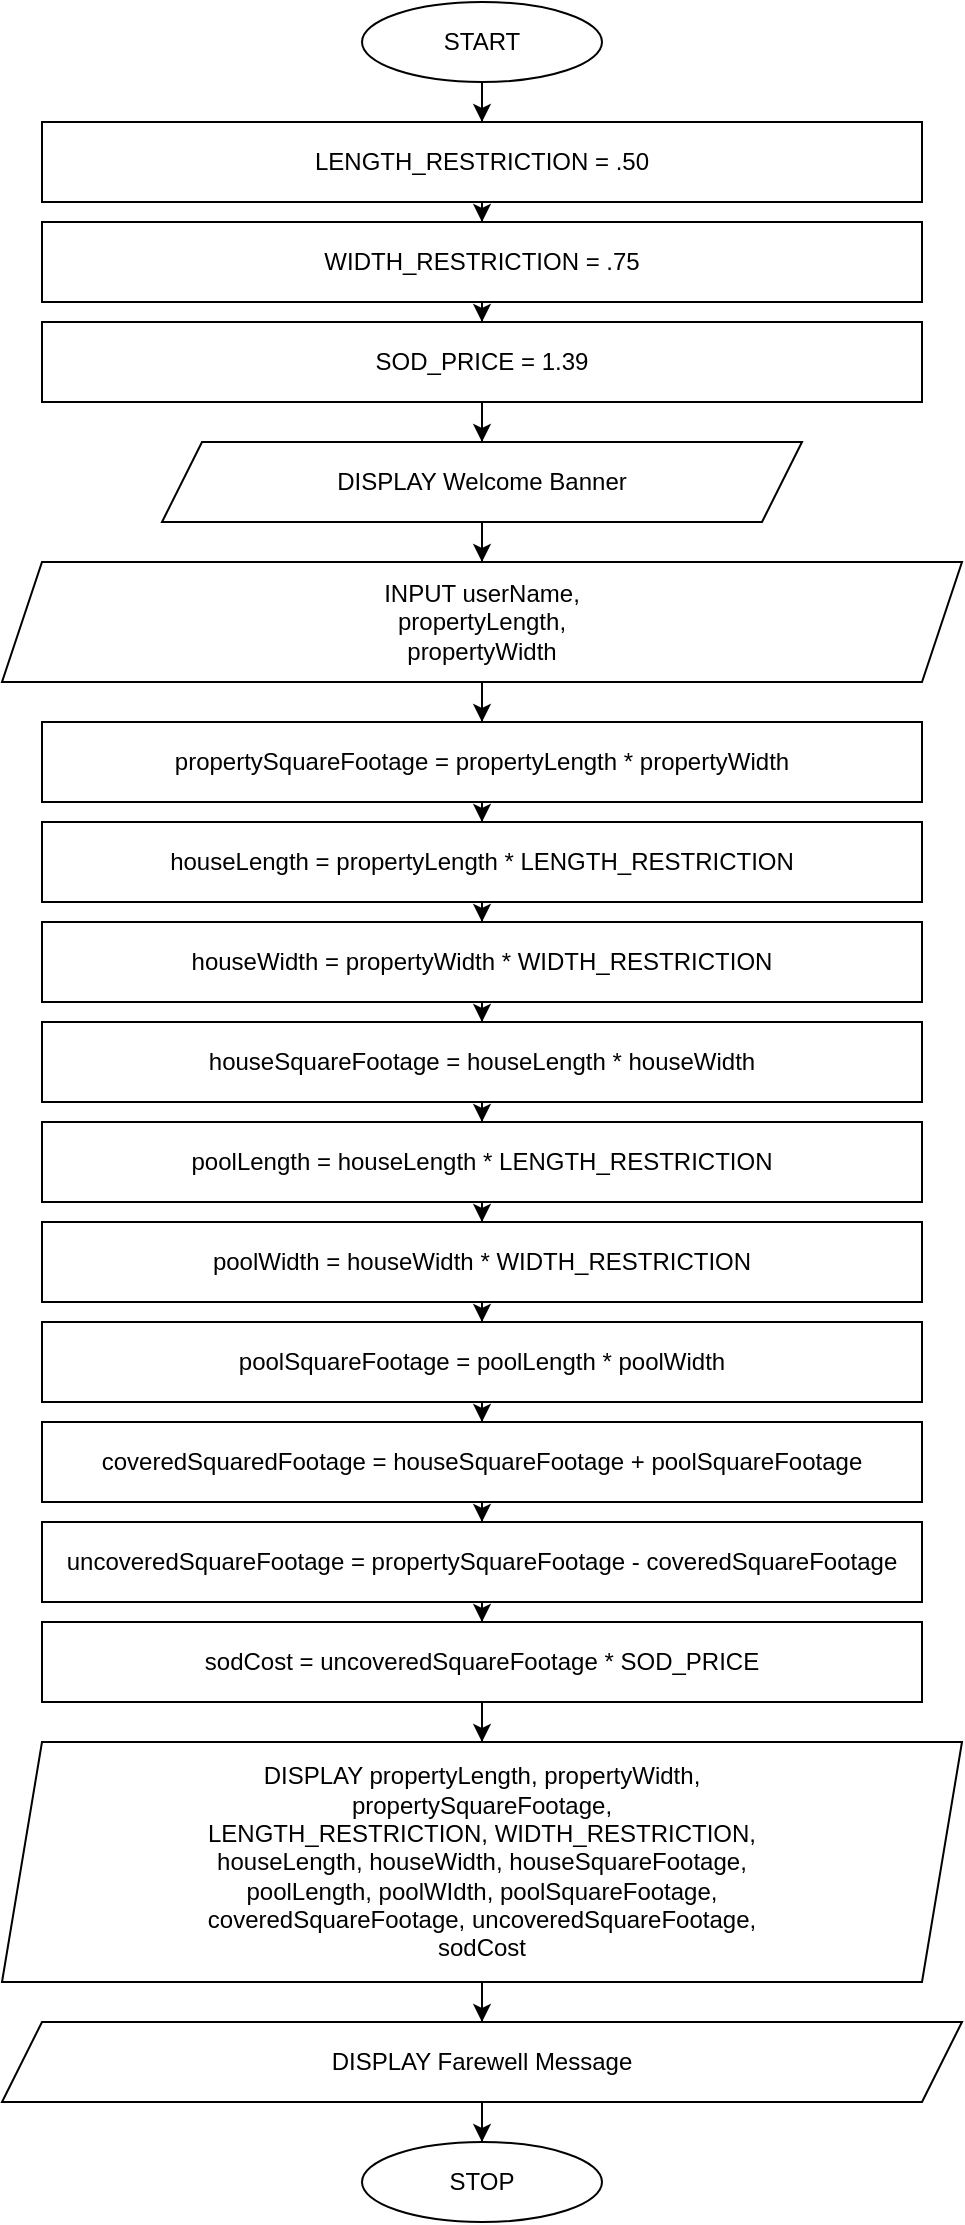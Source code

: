 <mxfile version="14.1.8" type="device"><diagram id="1nVgxPc5fnZfuZbtuvz5" name="Page-1"><mxGraphModel dx="564" dy="745" grid="1" gridSize="10" guides="1" tooltips="1" connect="1" arrows="1" fold="1" page="1" pageScale="1" pageWidth="850" pageHeight="1500" math="0" shadow="0"><root><mxCell id="0"/><mxCell id="1" parent="0"/><mxCell id="0bNxrpL9gSqp0_XnhmTL-21" value="" style="edgeStyle=orthogonalEdgeStyle;rounded=0;orthogonalLoop=1;jettySize=auto;html=1;" edge="1" parent="1" source="VjmEk7ofNxq53F_EACHH-20" target="0bNxrpL9gSqp0_XnhmTL-2"><mxGeometry relative="1" as="geometry"/></mxCell><mxCell id="VjmEk7ofNxq53F_EACHH-20" value="START" style="ellipse;whiteSpace=wrap;html=1;" parent="1" vertex="1"><mxGeometry x="360" y="40" width="120" height="40" as="geometry"/></mxCell><mxCell id="0bNxrpL9gSqp0_XnhmTL-5" value="" style="edgeStyle=orthogonalEdgeStyle;rounded=0;orthogonalLoop=1;jettySize=auto;html=1;entryX=0.5;entryY=0;entryDx=0;entryDy=0;" edge="1" parent="1" source="0bNxrpL9gSqp0_XnhmTL-2" target="0bNxrpL9gSqp0_XnhmTL-3"><mxGeometry relative="1" as="geometry"/></mxCell><mxCell id="0bNxrpL9gSqp0_XnhmTL-2" value="LENGTH_RESTRICTION = .50" style="whiteSpace=wrap;html=1;rounded=1;arcSize=0;" vertex="1" parent="1"><mxGeometry x="200" y="100" width="440" height="40" as="geometry"/></mxCell><mxCell id="0bNxrpL9gSqp0_XnhmTL-6" value="" style="edgeStyle=orthogonalEdgeStyle;rounded=0;orthogonalLoop=1;jettySize=auto;html=1;" edge="1" parent="1" source="0bNxrpL9gSqp0_XnhmTL-3" target="0bNxrpL9gSqp0_XnhmTL-4"><mxGeometry relative="1" as="geometry"/></mxCell><mxCell id="0bNxrpL9gSqp0_XnhmTL-3" value="WIDTH_RESTRICTION = .75" style="whiteSpace=wrap;html=1;rounded=1;arcSize=0;" vertex="1" parent="1"><mxGeometry x="200" y="150" width="440" height="40" as="geometry"/></mxCell><mxCell id="0bNxrpL9gSqp0_XnhmTL-23" value="" style="edgeStyle=orthogonalEdgeStyle;rounded=0;orthogonalLoop=1;jettySize=auto;html=1;" edge="1" parent="1" source="0bNxrpL9gSqp0_XnhmTL-4" target="0bNxrpL9gSqp0_XnhmTL-22"><mxGeometry relative="1" as="geometry"/></mxCell><mxCell id="0bNxrpL9gSqp0_XnhmTL-4" value="SOD_PRICE = 1.39" style="whiteSpace=wrap;html=1;rounded=1;arcSize=0;" vertex="1" parent="1"><mxGeometry x="200" y="200" width="440" height="40" as="geometry"/></mxCell><mxCell id="0bNxrpL9gSqp0_XnhmTL-25" value="" style="edgeStyle=orthogonalEdgeStyle;rounded=0;orthogonalLoop=1;jettySize=auto;html=1;" edge="1" parent="1" source="0bNxrpL9gSqp0_XnhmTL-22" target="0bNxrpL9gSqp0_XnhmTL-24"><mxGeometry relative="1" as="geometry"/></mxCell><mxCell id="0bNxrpL9gSqp0_XnhmTL-22" value="DISPLAY Welcome Banner" style="shape=parallelogram;perimeter=parallelogramPerimeter;whiteSpace=wrap;html=1;fixedSize=1;rounded=1;arcSize=0;" vertex="1" parent="1"><mxGeometry x="260" y="260" width="320" height="40" as="geometry"/></mxCell><mxCell id="0bNxrpL9gSqp0_XnhmTL-27" value="" style="edgeStyle=orthogonalEdgeStyle;rounded=0;orthogonalLoop=1;jettySize=auto;html=1;" edge="1" parent="1" source="0bNxrpL9gSqp0_XnhmTL-24" target="0bNxrpL9gSqp0_XnhmTL-26"><mxGeometry relative="1" as="geometry"/></mxCell><mxCell id="0bNxrpL9gSqp0_XnhmTL-24" value="INPUT userName,&lt;br&gt;propertyLength,&lt;br&gt;propertyWidth" style="shape=parallelogram;perimeter=parallelogramPerimeter;whiteSpace=wrap;html=1;fixedSize=1;rounded=1;arcSize=0;" vertex="1" parent="1"><mxGeometry x="180" y="320" width="480" height="60" as="geometry"/></mxCell><mxCell id="0bNxrpL9gSqp0_XnhmTL-29" value="" style="edgeStyle=orthogonalEdgeStyle;rounded=0;orthogonalLoop=1;jettySize=auto;html=1;" edge="1" parent="1" source="0bNxrpL9gSqp0_XnhmTL-26" target="0bNxrpL9gSqp0_XnhmTL-28"><mxGeometry relative="1" as="geometry"/></mxCell><mxCell id="0bNxrpL9gSqp0_XnhmTL-26" value="propertySquareFootage = propertyLength * propertyWidth" style="whiteSpace=wrap;html=1;rounded=1;arcSize=0;" vertex="1" parent="1"><mxGeometry x="200" y="400" width="440" height="40" as="geometry"/></mxCell><mxCell id="0bNxrpL9gSqp0_XnhmTL-46" value="" style="edgeStyle=orthogonalEdgeStyle;rounded=0;orthogonalLoop=1;jettySize=auto;html=1;" edge="1" parent="1" source="0bNxrpL9gSqp0_XnhmTL-28" target="0bNxrpL9gSqp0_XnhmTL-45"><mxGeometry relative="1" as="geometry"/></mxCell><mxCell id="0bNxrpL9gSqp0_XnhmTL-28" value="houseLength = propertyLength * LENGTH_RESTRICTION" style="whiteSpace=wrap;html=1;rounded=1;arcSize=0;" vertex="1" parent="1"><mxGeometry x="200" y="450" width="440" height="40" as="geometry"/></mxCell><mxCell id="0bNxrpL9gSqp0_XnhmTL-48" value="" style="edgeStyle=orthogonalEdgeStyle;rounded=0;orthogonalLoop=1;jettySize=auto;html=1;" edge="1" parent="1" source="0bNxrpL9gSqp0_XnhmTL-45" target="0bNxrpL9gSqp0_XnhmTL-47"><mxGeometry relative="1" as="geometry"/></mxCell><mxCell id="0bNxrpL9gSqp0_XnhmTL-45" value="houseWidth = propertyWidth * WIDTH_RESTRICTION" style="whiteSpace=wrap;html=1;rounded=1;arcSize=0;" vertex="1" parent="1"><mxGeometry x="200" y="500" width="440" height="40" as="geometry"/></mxCell><mxCell id="0bNxrpL9gSqp0_XnhmTL-50" value="" style="edgeStyle=orthogonalEdgeStyle;rounded=0;orthogonalLoop=1;jettySize=auto;html=1;" edge="1" parent="1" source="0bNxrpL9gSqp0_XnhmTL-47" target="0bNxrpL9gSqp0_XnhmTL-49"><mxGeometry relative="1" as="geometry"/></mxCell><mxCell id="0bNxrpL9gSqp0_XnhmTL-47" value="houseSquareFootage = houseLength * houseWidth" style="whiteSpace=wrap;html=1;rounded=1;arcSize=0;" vertex="1" parent="1"><mxGeometry x="200" y="550" width="440" height="40" as="geometry"/></mxCell><mxCell id="0bNxrpL9gSqp0_XnhmTL-53" value="" style="edgeStyle=orthogonalEdgeStyle;rounded=0;orthogonalLoop=1;jettySize=auto;html=1;" edge="1" parent="1" source="0bNxrpL9gSqp0_XnhmTL-49" target="0bNxrpL9gSqp0_XnhmTL-52"><mxGeometry relative="1" as="geometry"/></mxCell><mxCell id="0bNxrpL9gSqp0_XnhmTL-49" value="poolLength = houseLength * LENGTH_RESTRICTION" style="whiteSpace=wrap;html=1;rounded=1;arcSize=0;" vertex="1" parent="1"><mxGeometry x="200" y="600" width="440" height="40" as="geometry"/></mxCell><mxCell id="0bNxrpL9gSqp0_XnhmTL-55" value="" style="edgeStyle=orthogonalEdgeStyle;rounded=0;orthogonalLoop=1;jettySize=auto;html=1;" edge="1" parent="1" source="0bNxrpL9gSqp0_XnhmTL-52" target="0bNxrpL9gSqp0_XnhmTL-54"><mxGeometry relative="1" as="geometry"/></mxCell><mxCell id="0bNxrpL9gSqp0_XnhmTL-52" value="poolWidth = houseWidth * WIDTH_RESTRICTION" style="whiteSpace=wrap;html=1;rounded=1;arcSize=0;" vertex="1" parent="1"><mxGeometry x="200" y="650" width="440" height="40" as="geometry"/></mxCell><mxCell id="0bNxrpL9gSqp0_XnhmTL-57" value="" style="edgeStyle=orthogonalEdgeStyle;rounded=0;orthogonalLoop=1;jettySize=auto;html=1;" edge="1" parent="1" source="0bNxrpL9gSqp0_XnhmTL-54" target="0bNxrpL9gSqp0_XnhmTL-56"><mxGeometry relative="1" as="geometry"/></mxCell><mxCell id="0bNxrpL9gSqp0_XnhmTL-54" value="poolSquareFootage = poolLength * poolWidth" style="whiteSpace=wrap;html=1;rounded=1;arcSize=0;" vertex="1" parent="1"><mxGeometry x="200" y="700" width="440" height="40" as="geometry"/></mxCell><mxCell id="0bNxrpL9gSqp0_XnhmTL-59" value="" style="edgeStyle=orthogonalEdgeStyle;rounded=0;orthogonalLoop=1;jettySize=auto;html=1;" edge="1" parent="1" source="0bNxrpL9gSqp0_XnhmTL-56" target="0bNxrpL9gSqp0_XnhmTL-58"><mxGeometry relative="1" as="geometry"/></mxCell><mxCell id="0bNxrpL9gSqp0_XnhmTL-56" value="coveredSquaredFootage = houseSquareFootage + poolSquareFootage" style="whiteSpace=wrap;html=1;rounded=1;arcSize=0;" vertex="1" parent="1"><mxGeometry x="200" y="750" width="440" height="40" as="geometry"/></mxCell><mxCell id="0bNxrpL9gSqp0_XnhmTL-61" value="" style="edgeStyle=orthogonalEdgeStyle;rounded=0;orthogonalLoop=1;jettySize=auto;html=1;" edge="1" parent="1" source="0bNxrpL9gSqp0_XnhmTL-58" target="0bNxrpL9gSqp0_XnhmTL-60"><mxGeometry relative="1" as="geometry"/></mxCell><mxCell id="0bNxrpL9gSqp0_XnhmTL-58" value="uncoveredSquareFootage = propertySquareFootage - coveredSquareFootage" style="whiteSpace=wrap;html=1;rounded=1;arcSize=0;" vertex="1" parent="1"><mxGeometry x="200" y="800" width="440" height="40" as="geometry"/></mxCell><mxCell id="0bNxrpL9gSqp0_XnhmTL-63" value="" style="edgeStyle=orthogonalEdgeStyle;rounded=0;orthogonalLoop=1;jettySize=auto;html=1;" edge="1" parent="1" source="0bNxrpL9gSqp0_XnhmTL-60" target="0bNxrpL9gSqp0_XnhmTL-62"><mxGeometry relative="1" as="geometry"/></mxCell><mxCell id="0bNxrpL9gSqp0_XnhmTL-60" value="sodCost = uncoveredSquareFootage * SOD_PRICE" style="whiteSpace=wrap;html=1;rounded=1;arcSize=0;" vertex="1" parent="1"><mxGeometry x="200" y="850" width="440" height="40" as="geometry"/></mxCell><mxCell id="0bNxrpL9gSqp0_XnhmTL-65" value="" style="edgeStyle=orthogonalEdgeStyle;rounded=0;orthogonalLoop=1;jettySize=auto;html=1;" edge="1" parent="1" source="0bNxrpL9gSqp0_XnhmTL-62" target="0bNxrpL9gSqp0_XnhmTL-64"><mxGeometry relative="1" as="geometry"/></mxCell><mxCell id="0bNxrpL9gSqp0_XnhmTL-62" value="DISPLAY propertyLength, propertyWidth,&lt;br&gt;propertySquareFootage,&lt;br&gt;LENGTH_RESTRICTION, WIDTH_RESTRICTION,&lt;br&gt;houseLength, houseWidth, houseSquareFootage,&lt;br&gt;poolLength, poolWIdth, poolSquareFootage,&lt;br&gt;coveredSquareFootage, uncoveredSquareFootage,&lt;br&gt;sodCost" style="shape=parallelogram;perimeter=parallelogramPerimeter;whiteSpace=wrap;html=1;fixedSize=1;rounded=1;arcSize=0;" vertex="1" parent="1"><mxGeometry x="180" y="910" width="480" height="120" as="geometry"/></mxCell><mxCell id="0bNxrpL9gSqp0_XnhmTL-67" value="" style="edgeStyle=orthogonalEdgeStyle;rounded=0;orthogonalLoop=1;jettySize=auto;html=1;" edge="1" parent="1" source="0bNxrpL9gSqp0_XnhmTL-64" target="0bNxrpL9gSqp0_XnhmTL-66"><mxGeometry relative="1" as="geometry"/></mxCell><mxCell id="0bNxrpL9gSqp0_XnhmTL-64" value="DISPLAY Farewell Message" style="shape=parallelogram;perimeter=parallelogramPerimeter;whiteSpace=wrap;html=1;fixedSize=1;rounded=1;arcSize=0;" vertex="1" parent="1"><mxGeometry x="180" y="1050" width="480" height="40" as="geometry"/></mxCell><mxCell id="0bNxrpL9gSqp0_XnhmTL-66" value="STOP" style="ellipse;whiteSpace=wrap;html=1;rounded=1;arcSize=0;" vertex="1" parent="1"><mxGeometry x="360" y="1110" width="120" height="40" as="geometry"/></mxCell></root></mxGraphModel></diagram></mxfile>